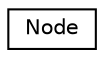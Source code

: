 digraph "Graphical Class Hierarchy"
{
 // LATEX_PDF_SIZE
  edge [fontname="Helvetica",fontsize="10",labelfontname="Helvetica",labelfontsize="10"];
  node [fontname="Helvetica",fontsize="10",shape=record];
  rankdir="LR";
  Node0 [label="Node",height=0.2,width=0.4,color="black", fillcolor="white", style="filled",URL="$classNode.html",tooltip=" "];
}
